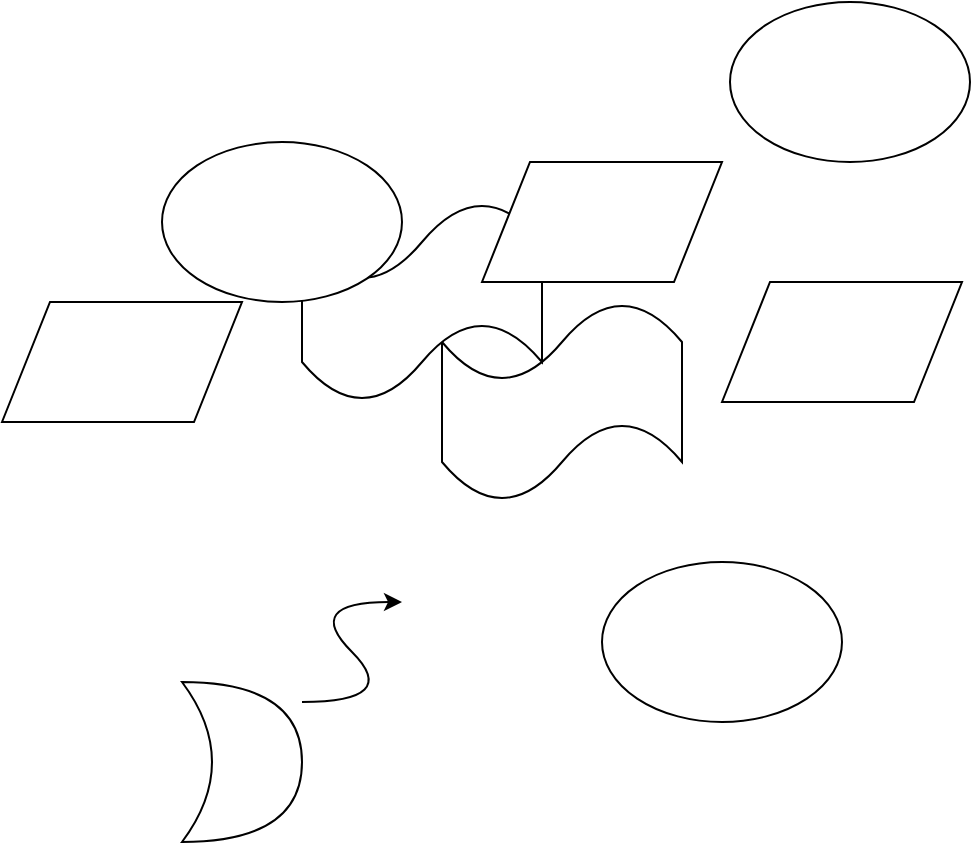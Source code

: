 <mxfile version="13.3.5" type="github">
  <diagram id="lRNMV7AaQxodFI9pDO4R" name="Page-1">
    <mxGraphModel dx="1422" dy="770" grid="1" gridSize="10" guides="1" tooltips="1" connect="1" arrows="1" fold="1" page="1" pageScale="1" pageWidth="827" pageHeight="1169" math="0" shadow="0">
      <root>
        <mxCell id="0" />
        <mxCell id="1" parent="0" />
        <mxCell id="4oiKz9NkWj5NetiUTbwB-1" value="" style="ellipse;whiteSpace=wrap;html=1;" parent="1" vertex="1">
          <mxGeometry x="350" y="350" width="120" height="80" as="geometry" />
        </mxCell>
        <mxCell id="eFRbZ1SbgpulFa_-TWja-1" value="" style="shape=parallelogram;perimeter=parallelogramPerimeter;whiteSpace=wrap;html=1;" vertex="1" parent="1">
          <mxGeometry x="410" y="210" width="120" height="60" as="geometry" />
        </mxCell>
        <mxCell id="eFRbZ1SbgpulFa_-TWja-2" value="" style="shape=tape;whiteSpace=wrap;html=1;" vertex="1" parent="1">
          <mxGeometry x="270" y="220" width="120" height="100" as="geometry" />
        </mxCell>
        <mxCell id="eFRbZ1SbgpulFa_-TWja-3" value="" style="shape=parallelogram;perimeter=parallelogramPerimeter;whiteSpace=wrap;html=1;" vertex="1" parent="1">
          <mxGeometry x="50" y="220" width="120" height="60" as="geometry" />
        </mxCell>
        <mxCell id="eFRbZ1SbgpulFa_-TWja-4" value="" style="shape=tape;whiteSpace=wrap;html=1;" vertex="1" parent="1">
          <mxGeometry x="200" y="170" width="120" height="100" as="geometry" />
        </mxCell>
        <mxCell id="eFRbZ1SbgpulFa_-TWja-5" value="" style="shape=xor;whiteSpace=wrap;html=1;" vertex="1" parent="1">
          <mxGeometry x="140" y="410" width="60" height="80" as="geometry" />
        </mxCell>
        <mxCell id="eFRbZ1SbgpulFa_-TWja-6" value="" style="shape=parallelogram;perimeter=parallelogramPerimeter;whiteSpace=wrap;html=1;" vertex="1" parent="1">
          <mxGeometry x="290" y="150" width="120" height="60" as="geometry" />
        </mxCell>
        <mxCell id="eFRbZ1SbgpulFa_-TWja-7" value="" style="curved=1;endArrow=classic;html=1;" edge="1" parent="1">
          <mxGeometry width="50" height="50" relative="1" as="geometry">
            <mxPoint x="200" y="420" as="sourcePoint" />
            <mxPoint x="250" y="370" as="targetPoint" />
            <Array as="points">
              <mxPoint x="250" y="420" />
              <mxPoint x="200" y="370" />
            </Array>
          </mxGeometry>
        </mxCell>
        <mxCell id="eFRbZ1SbgpulFa_-TWja-8" value="" style="ellipse;whiteSpace=wrap;html=1;" vertex="1" parent="1">
          <mxGeometry x="130" y="140" width="120" height="80" as="geometry" />
        </mxCell>
        <mxCell id="eFRbZ1SbgpulFa_-TWja-9" value="" style="ellipse;whiteSpace=wrap;html=1;" vertex="1" parent="1">
          <mxGeometry x="414" y="70" width="120" height="80" as="geometry" />
        </mxCell>
      </root>
    </mxGraphModel>
  </diagram>
</mxfile>
